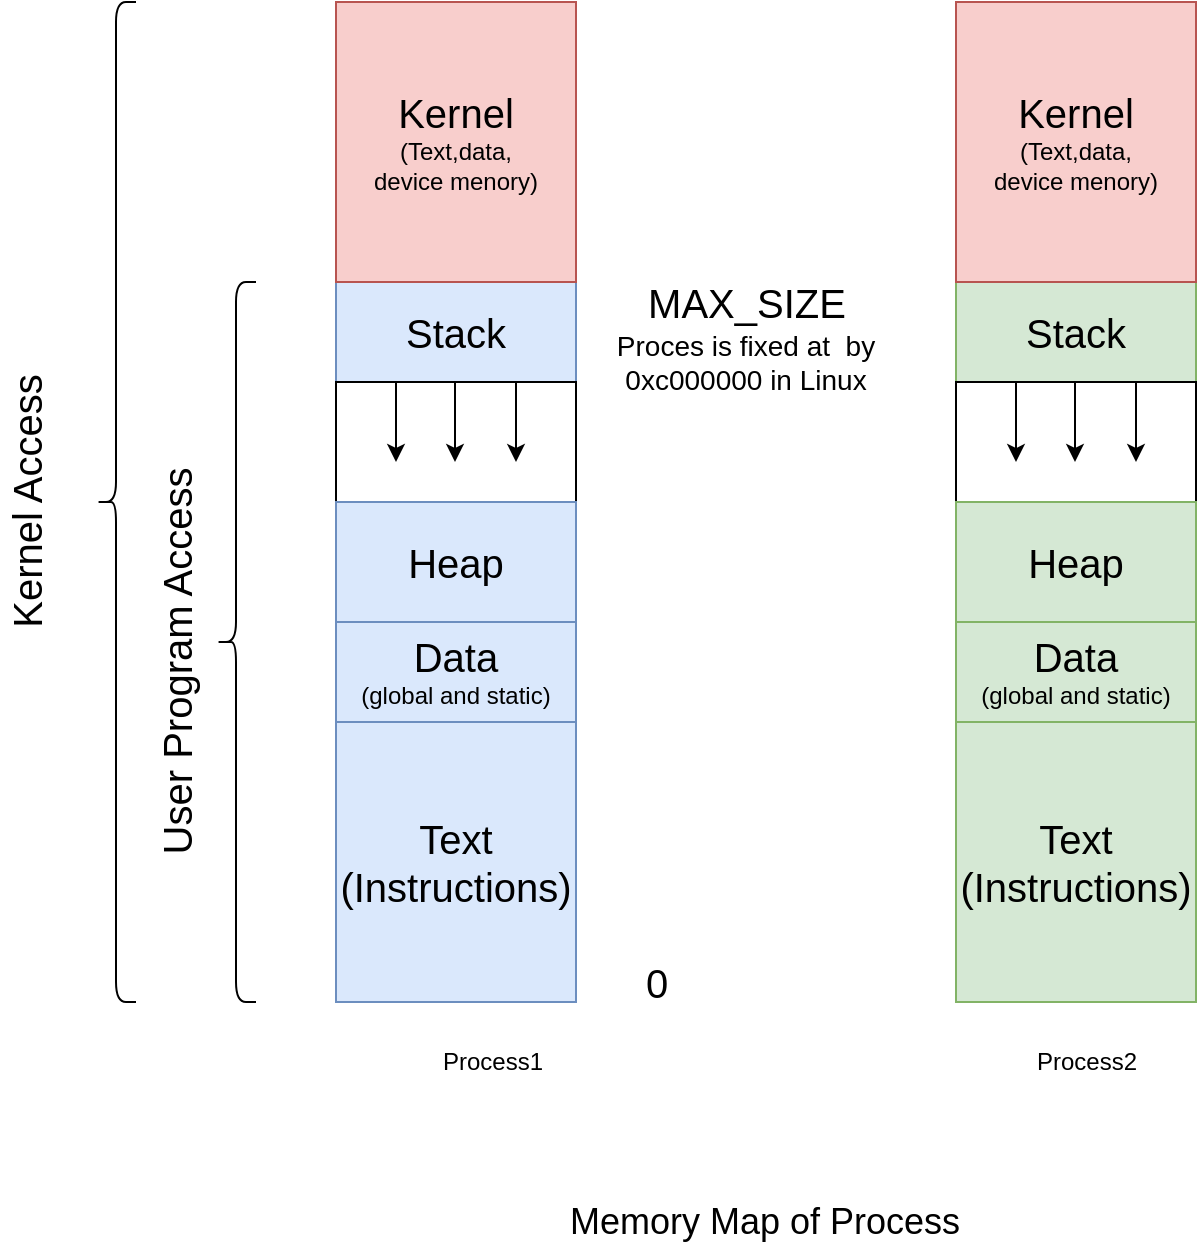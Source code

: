 <mxfile version="13.4.0" type="github"><diagram id="jDhGPHNopy-ATVGIMy4a" name="Page-1"><mxGraphModel dx="2066" dy="1105" grid="1" gridSize="10" guides="1" tooltips="1" connect="1" arrows="1" fold="1" page="1" pageScale="1" pageWidth="827" pageHeight="1169" math="0" shadow="0"><root><mxCell id="0"/><mxCell id="1" parent="0"/><mxCell id="gmsf3eCMzc45QmMlYEc1-1" value="&lt;font style=&quot;font-size: 20px&quot;&gt;Stack&lt;/font&gt;" style="rounded=0;whiteSpace=wrap;html=1;fillColor=#dae8fc;strokeColor=#6c8ebf;" parent="1" vertex="1"><mxGeometry x="200" y="260" width="120" height="50" as="geometry"/></mxCell><mxCell id="gmsf3eCMzc45QmMlYEc1-2" value="" style="rounded=0;whiteSpace=wrap;html=1;" parent="1" vertex="1"><mxGeometry x="200" y="310" width="120" height="60" as="geometry"/></mxCell><mxCell id="gmsf3eCMzc45QmMlYEc1-3" value="&lt;font style=&quot;font-size: 20px&quot;&gt;Heap&lt;/font&gt;" style="rounded=0;whiteSpace=wrap;html=1;fillColor=#dae8fc;strokeColor=#6c8ebf;" parent="1" vertex="1"><mxGeometry x="200" y="370" width="120" height="60" as="geometry"/></mxCell><mxCell id="gmsf3eCMzc45QmMlYEc1-4" value="&lt;font style=&quot;font-size: 12px&quot;&gt;&lt;span style=&quot;font-size: 20px&quot;&gt;Data&lt;/span&gt;&lt;br&gt;&lt;font style=&quot;font-size: 12px&quot;&gt;(&lt;/font&gt;&lt;/font&gt;&lt;font style=&quot;font-size: 12px&quot;&gt;global and static&lt;/font&gt;&lt;font style=&quot;font-size: 12px&quot;&gt;&lt;font style=&quot;font-size: 12px&quot;&gt;)&lt;/font&gt;&lt;br&gt;&lt;/font&gt;" style="rounded=0;whiteSpace=wrap;html=1;fillColor=#dae8fc;strokeColor=#6c8ebf;" parent="1" vertex="1"><mxGeometry x="200" y="430" width="120" height="50" as="geometry"/></mxCell><mxCell id="gmsf3eCMzc45QmMlYEc1-5" value="&lt;font style=&quot;font-size: 20px&quot;&gt;Text&lt;br&gt;(Instructions)&lt;/font&gt;" style="rounded=0;whiteSpace=wrap;html=1;fillColor=#dae8fc;strokeColor=#6c8ebf;" parent="1" vertex="1"><mxGeometry x="200" y="480" width="120" height="140" as="geometry"/></mxCell><mxCell id="gmsf3eCMzc45QmMlYEc1-7" value="" style="endArrow=classic;html=1;" parent="1" edge="1"><mxGeometry width="50" height="50" relative="1" as="geometry"><mxPoint x="230" y="310" as="sourcePoint"/><mxPoint x="230" y="350" as="targetPoint"/></mxGeometry></mxCell><mxCell id="gmsf3eCMzc45QmMlYEc1-8" value="" style="endArrow=classic;html=1;" parent="1" edge="1"><mxGeometry width="50" height="50" relative="1" as="geometry"><mxPoint x="259.5" y="310" as="sourcePoint"/><mxPoint x="259.5" y="350" as="targetPoint"/></mxGeometry></mxCell><mxCell id="gmsf3eCMzc45QmMlYEc1-9" value="" style="endArrow=classic;html=1;" parent="1" edge="1"><mxGeometry width="50" height="50" relative="1" as="geometry"><mxPoint x="290" y="310" as="sourcePoint"/><mxPoint x="290" y="350" as="targetPoint"/></mxGeometry></mxCell><mxCell id="gmsf3eCMzc45QmMlYEc1-10" value="&lt;font style=&quot;font-size: 20px&quot;&gt;0&lt;/font&gt;" style="text;html=1;align=center;verticalAlign=middle;resizable=0;points=[];autosize=1;" parent="1" vertex="1"><mxGeometry x="345" y="600" width="30" height="20" as="geometry"/></mxCell><mxCell id="gmsf3eCMzc45QmMlYEc1-11" value="&lt;font style=&quot;font-size: 20px&quot;&gt;MAX_SIZE&lt;/font&gt;" style="text;html=1;align=center;verticalAlign=middle;resizable=0;points=[];autosize=1;" parent="1" vertex="1"><mxGeometry x="350" y="260" width="110" height="20" as="geometry"/></mxCell><mxCell id="gmsf3eCMzc45QmMlYEc1-12" value="&lt;font style=&quot;font-size: 18px&quot;&gt;Memory Map of Process&lt;/font&gt;" style="text;html=1;align=center;verticalAlign=middle;resizable=0;points=[];autosize=1;" parent="1" vertex="1"><mxGeometry x="309" y="720" width="210" height="20" as="geometry"/></mxCell><mxCell id="gmsf3eCMzc45QmMlYEc1-21" value="&lt;font style=&quot;font-size: 14px&quot;&gt;Proces is fixed at&amp;nbsp; by 0xc000000 in Linux&lt;/font&gt;" style="text;html=1;strokeColor=none;fillColor=none;align=center;verticalAlign=middle;whiteSpace=wrap;rounded=0;" parent="1" vertex="1"><mxGeometry x="326" y="290" width="158" height="20" as="geometry"/></mxCell><mxCell id="wqCHut9x7H9DEeAelg0S-1" value="&lt;font style=&quot;font-size: 20px&quot;&gt;Kernel&lt;/font&gt;&lt;br&gt;(Text,data,&lt;br&gt;device menory)" style="rounded=0;whiteSpace=wrap;html=1;fillColor=#f8cecc;strokeColor=#b85450;" parent="1" vertex="1"><mxGeometry x="200" y="120" width="120" height="140" as="geometry"/></mxCell><mxCell id="wqCHut9x7H9DEeAelg0S-2" value="&lt;font style=&quot;font-size: 20px&quot;&gt;Stack&lt;/font&gt;" style="rounded=0;whiteSpace=wrap;html=1;fillColor=#d5e8d4;strokeColor=#82b366;" parent="1" vertex="1"><mxGeometry x="510" y="260" width="120" height="50" as="geometry"/></mxCell><mxCell id="wqCHut9x7H9DEeAelg0S-3" value="" style="rounded=0;whiteSpace=wrap;html=1;" parent="1" vertex="1"><mxGeometry x="510" y="310" width="120" height="60" as="geometry"/></mxCell><mxCell id="wqCHut9x7H9DEeAelg0S-4" value="&lt;font style=&quot;font-size: 20px&quot;&gt;Heap&lt;/font&gt;" style="rounded=0;whiteSpace=wrap;html=1;fillColor=#d5e8d4;strokeColor=#82b366;" parent="1" vertex="1"><mxGeometry x="510" y="370" width="120" height="60" as="geometry"/></mxCell><mxCell id="wqCHut9x7H9DEeAelg0S-5" value="&lt;font style=&quot;font-size: 12px&quot;&gt;&lt;span style=&quot;font-size: 20px&quot;&gt;Data&lt;/span&gt;&lt;br&gt;&lt;font style=&quot;font-size: 12px&quot;&gt;(&lt;/font&gt;&lt;/font&gt;&lt;font style=&quot;font-size: 12px&quot;&gt;global and static&lt;/font&gt;&lt;font style=&quot;font-size: 12px&quot;&gt;&lt;font style=&quot;font-size: 12px&quot;&gt;)&lt;/font&gt;&lt;br&gt;&lt;/font&gt;" style="rounded=0;whiteSpace=wrap;html=1;fillColor=#d5e8d4;strokeColor=#82b366;" parent="1" vertex="1"><mxGeometry x="510" y="430" width="120" height="50" as="geometry"/></mxCell><mxCell id="wqCHut9x7H9DEeAelg0S-6" value="&lt;font style=&quot;font-size: 20px&quot;&gt;Text&lt;br&gt;(Instructions)&lt;/font&gt;" style="rounded=0;whiteSpace=wrap;html=1;fillColor=#d5e8d4;strokeColor=#82b366;" parent="1" vertex="1"><mxGeometry x="510" y="480" width="120" height="140" as="geometry"/></mxCell><mxCell id="wqCHut9x7H9DEeAelg0S-7" value="" style="endArrow=classic;html=1;" parent="1" edge="1"><mxGeometry width="50" height="50" relative="1" as="geometry"><mxPoint x="540" y="310" as="sourcePoint"/><mxPoint x="540" y="350" as="targetPoint"/></mxGeometry></mxCell><mxCell id="wqCHut9x7H9DEeAelg0S-8" value="" style="endArrow=classic;html=1;" parent="1" edge="1"><mxGeometry width="50" height="50" relative="1" as="geometry"><mxPoint x="569.5" y="310" as="sourcePoint"/><mxPoint x="569.5" y="350" as="targetPoint"/></mxGeometry></mxCell><mxCell id="wqCHut9x7H9DEeAelg0S-9" value="" style="endArrow=classic;html=1;" parent="1" edge="1"><mxGeometry width="50" height="50" relative="1" as="geometry"><mxPoint x="600" y="310" as="sourcePoint"/><mxPoint x="600" y="350" as="targetPoint"/></mxGeometry></mxCell><mxCell id="wqCHut9x7H9DEeAelg0S-10" value="&lt;font style=&quot;font-size: 20px&quot;&gt;Kernel&lt;/font&gt;&lt;br&gt;(Text,data,&lt;br&gt;device menory)" style="rounded=0;whiteSpace=wrap;html=1;fillColor=#f8cecc;strokeColor=#b85450;" parent="1" vertex="1"><mxGeometry x="510" y="120" width="120" height="140" as="geometry"/></mxCell><mxCell id="wqCHut9x7H9DEeAelg0S-11" value="" style="shape=curlyBracket;whiteSpace=wrap;html=1;rounded=1;" parent="1" vertex="1"><mxGeometry x="140" y="260" width="20" height="360" as="geometry"/></mxCell><mxCell id="wqCHut9x7H9DEeAelg0S-12" value="" style="shape=curlyBracket;whiteSpace=wrap;html=1;rounded=1;" parent="1" vertex="1"><mxGeometry x="80" y="120" width="20" height="500" as="geometry"/></mxCell><mxCell id="wqCHut9x7H9DEeAelg0S-13" value="&lt;font style=&quot;font-size: 20px&quot;&gt;Kernel Access&lt;/font&gt;" style="text;html=1;align=center;verticalAlign=middle;resizable=0;points=[];autosize=1;rotation=270;" parent="1" vertex="1"><mxGeometry x="-25" y="360" width="140" height="20" as="geometry"/></mxCell><mxCell id="wqCHut9x7H9DEeAelg0S-14" value="&lt;span style=&quot;font-size: 20px&quot;&gt;User Program Access&lt;/span&gt;" style="text;html=1;align=center;verticalAlign=middle;resizable=0;points=[];autosize=1;rotation=270;" parent="1" vertex="1"><mxGeometry x="15" y="440" width="210" height="20" as="geometry"/></mxCell><mxCell id="wqCHut9x7H9DEeAelg0S-15" value="Process1" style="text;html=1;align=center;verticalAlign=middle;resizable=0;points=[];autosize=1;" parent="1" vertex="1"><mxGeometry x="243" y="640" width="70" height="20" as="geometry"/></mxCell><mxCell id="wqCHut9x7H9DEeAelg0S-16" value="Process2" style="text;html=1;align=center;verticalAlign=middle;resizable=0;points=[];autosize=1;" parent="1" vertex="1"><mxGeometry x="540" y="640" width="70" height="20" as="geometry"/></mxCell></root></mxGraphModel></diagram></mxfile>